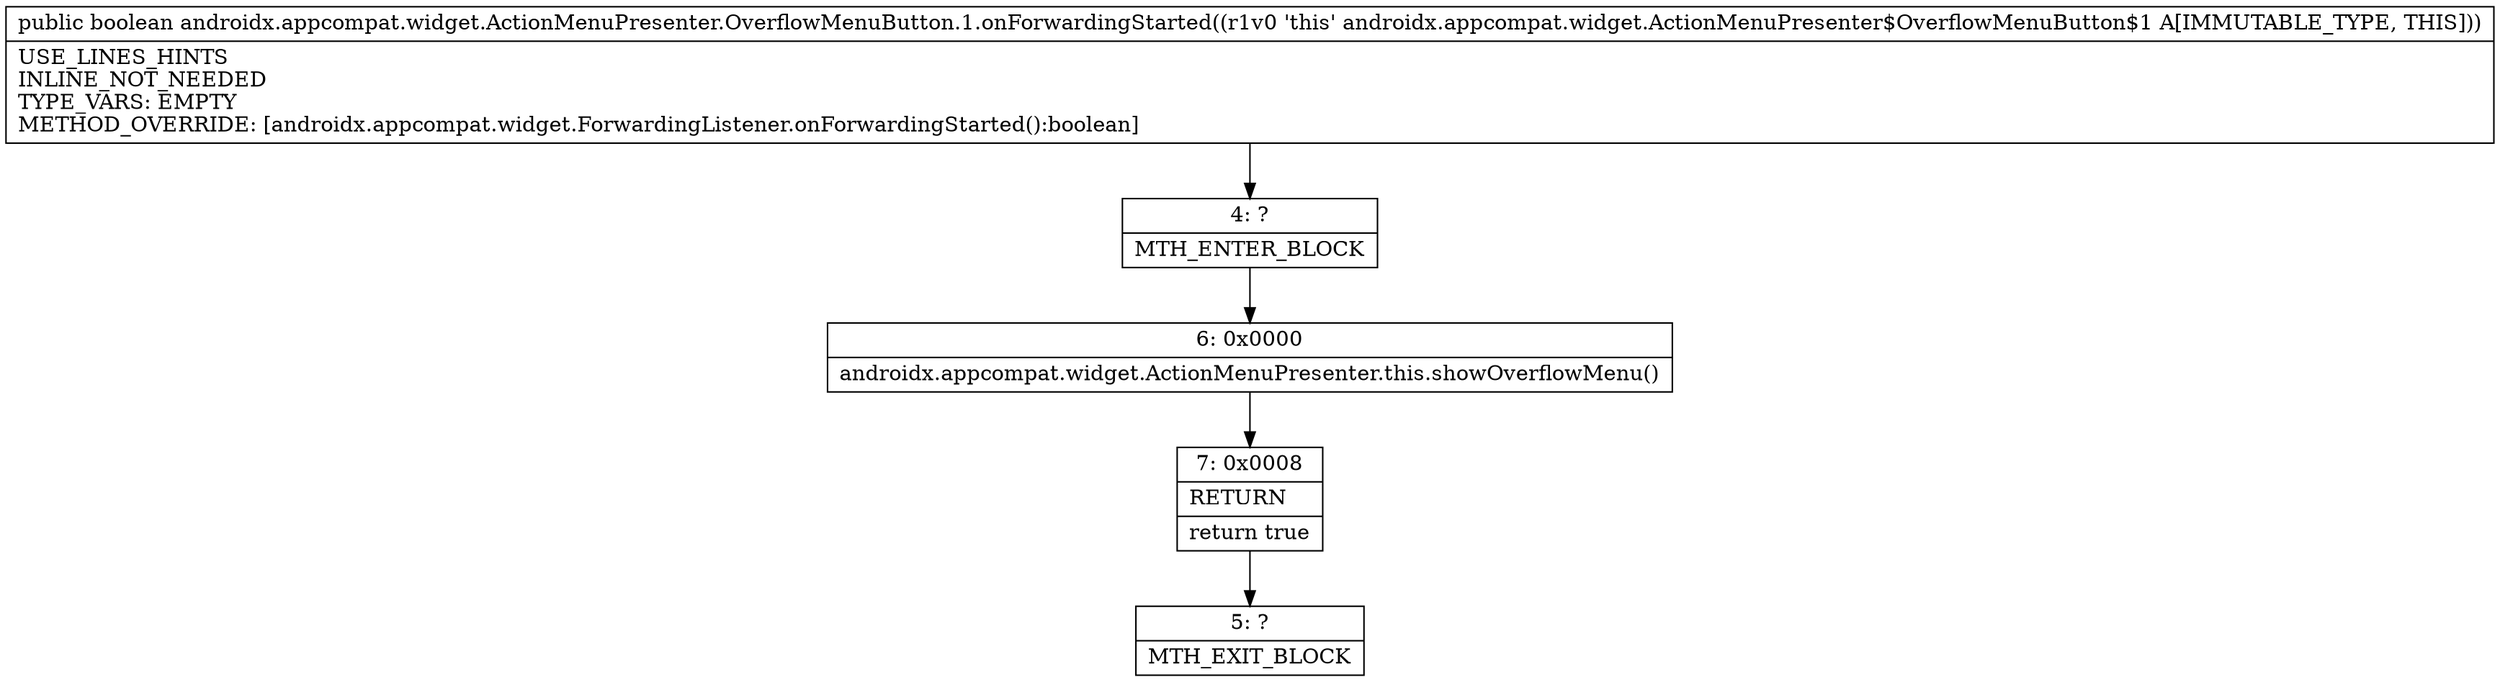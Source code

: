 digraph "CFG forandroidx.appcompat.widget.ActionMenuPresenter.OverflowMenuButton.1.onForwardingStarted()Z" {
Node_4 [shape=record,label="{4\:\ ?|MTH_ENTER_BLOCK\l}"];
Node_6 [shape=record,label="{6\:\ 0x0000|androidx.appcompat.widget.ActionMenuPresenter.this.showOverflowMenu()\l}"];
Node_7 [shape=record,label="{7\:\ 0x0008|RETURN\l|return true\l}"];
Node_5 [shape=record,label="{5\:\ ?|MTH_EXIT_BLOCK\l}"];
MethodNode[shape=record,label="{public boolean androidx.appcompat.widget.ActionMenuPresenter.OverflowMenuButton.1.onForwardingStarted((r1v0 'this' androidx.appcompat.widget.ActionMenuPresenter$OverflowMenuButton$1 A[IMMUTABLE_TYPE, THIS]))  | USE_LINES_HINTS\lINLINE_NOT_NEEDED\lTYPE_VARS: EMPTY\lMETHOD_OVERRIDE: [androidx.appcompat.widget.ForwardingListener.onForwardingStarted():boolean]\l}"];
MethodNode -> Node_4;Node_4 -> Node_6;
Node_6 -> Node_7;
Node_7 -> Node_5;
}

